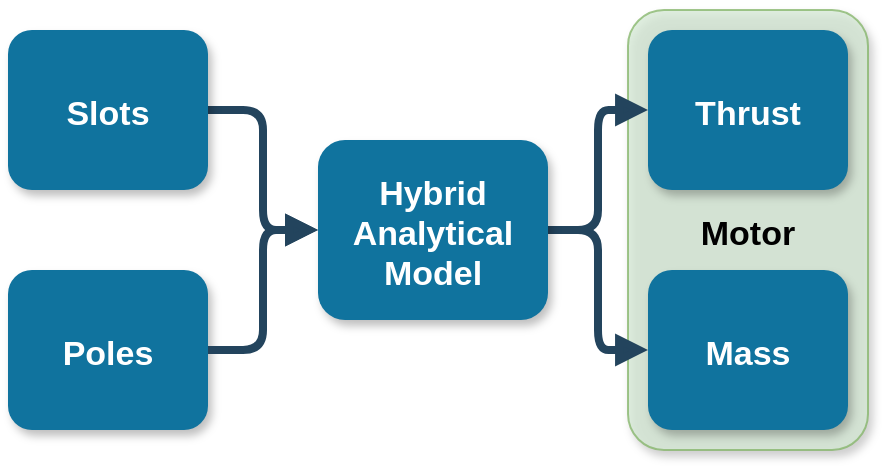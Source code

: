 <mxfile version="20.6.0" type="device"><diagram name="Page-1" id="97916047-d0de-89f5-080d-49f4d83e522f"><mxGraphModel dx="782" dy="468" grid="1" gridSize="10" guides="1" tooltips="1" connect="1" arrows="1" fold="1" page="1" pageScale="1.5" pageWidth="1169" pageHeight="827" background="none" math="0" shadow="0"><root><mxCell id="0"/><mxCell id="1" parent="0"/><mxCell id="53xMt6l1ABkJd5piAigz-1" value="Motor" style="rounded=1;fillColor=#d5e8d4;strokeColor=#82b366;shadow=1;fontStyle=1;fontSize=17;opacity=75;" vertex="1" parent="1"><mxGeometry x="310" y="20" width="120" height="220" as="geometry"/></mxCell><mxCell id="VRSRgP2U1mes7Z-Ab5ff-67" value="" style="edgeStyle=elbowEdgeStyle;strokeWidth=4;endArrow=block;endFill=1;fontStyle=1;strokeColor=#23445D;entryX=0;entryY=0.5;entryDx=0;entryDy=0;exitX=1;exitY=0.5;exitDx=0;exitDy=0;" parent="1" source="VRSRgP2U1mes7Z-Ab5ff-58" target="VRSRgP2U1mes7Z-Ab5ff-63" edge="1"><mxGeometry x="-910" y="-197.25" width="100" height="100" as="geometry"><mxPoint x="60.0" y="140" as="sourcePoint"/><mxPoint x="130.0" y="140" as="targetPoint"/></mxGeometry></mxCell><mxCell id="VRSRgP2U1mes7Z-Ab5ff-69" value="" style="edgeStyle=elbowEdgeStyle;strokeWidth=4;endArrow=block;endFill=1;fontStyle=1;strokeColor=#23445D;entryX=0;entryY=0.5;entryDx=0;entryDy=0;exitX=1;exitY=0.5;exitDx=0;exitDy=0;" parent="1" source="VRSRgP2U1mes7Z-Ab5ff-58" target="VRSRgP2U1mes7Z-Ab5ff-60" edge="1"><mxGeometry x="-900" y="-187.25" width="100" height="100" as="geometry"><mxPoint x="280" y="140" as="sourcePoint"/><mxPoint x="330" y="140" as="targetPoint"/></mxGeometry></mxCell><mxCell id="VRSRgP2U1mes7Z-Ab5ff-58" value="Hybrid&#10;Analytical&#10;Model" style="rounded=1;fillColor=#10739E;strokeColor=none;shadow=1;gradientColor=none;fontStyle=1;fontColor=#FFFFFF;fontSize=17;" parent="1" vertex="1"><mxGeometry x="155" y="85" width="115" height="90" as="geometry"/></mxCell><mxCell id="VRSRgP2U1mes7Z-Ab5ff-60" value="Thrust" style="rounded=1;fillColor=#10739E;strokeColor=none;shadow=1;gradientColor=none;fontStyle=1;fontColor=#FFFFFF;fontSize=17;" parent="1" vertex="1"><mxGeometry x="320" y="30" width="100" height="80" as="geometry"/></mxCell><mxCell id="VRSRgP2U1mes7Z-Ab5ff-63" value="Mass" style="rounded=1;fillColor=#10739E;strokeColor=none;shadow=1;gradientColor=none;fontStyle=1;fontColor=#FFFFFF;fontSize=17;" parent="1" vertex="1"><mxGeometry x="320" y="150" width="100" height="80" as="geometry"/></mxCell><mxCell id="VRSRgP2U1mes7Z-Ab5ff-65" value="" style="edgeStyle=elbowEdgeStyle;strokeWidth=4;endArrow=block;endFill=1;fontStyle=1;strokeColor=#23445D;entryX=0;entryY=0.5;entryDx=0;entryDy=0;exitX=1;exitY=0.5;exitDx=0;exitDy=0;" parent="1" source="VRSRgP2U1mes7Z-Ab5ff-71" target="VRSRgP2U1mes7Z-Ab5ff-58" edge="1"><mxGeometry x="-920" y="-207.25" width="100" height="100" as="geometry"><mxPoint x="140" y="70" as="sourcePoint"/><mxPoint x="38" y="187.25" as="targetPoint"/></mxGeometry></mxCell><mxCell id="VRSRgP2U1mes7Z-Ab5ff-71" value="Slots" style="rounded=1;fillColor=#10739E;strokeColor=none;shadow=1;gradientColor=none;fontStyle=1;fontColor=#FFFFFF;fontSize=17;" parent="1" vertex="1"><mxGeometry y="30" width="100" height="80" as="geometry"/></mxCell><mxCell id="VRSRgP2U1mes7Z-Ab5ff-72" value="Poles" style="rounded=1;fillColor=#10739E;strokeColor=none;shadow=1;gradientColor=none;fontStyle=1;fontColor=#FFFFFF;fontSize=17;" parent="1" vertex="1"><mxGeometry y="150" width="100" height="80" as="geometry"/></mxCell><mxCell id="VRSRgP2U1mes7Z-Ab5ff-73" value="" style="edgeStyle=orthogonalEdgeStyle;elbow=vertical;strokeWidth=4;endArrow=block;endFill=1;fontStyle=1;strokeColor=#23445D;entryX=0;entryY=0.5;entryDx=0;entryDy=0;exitX=1;exitY=0.5;exitDx=0;exitDy=0;" parent="1" source="VRSRgP2U1mes7Z-Ab5ff-72" target="VRSRgP2U1mes7Z-Ab5ff-58" edge="1"><mxGeometry x="-990" y="-770" width="100" height="100" as="geometry"><mxPoint x="110" y="80" as="sourcePoint"/><mxPoint x="165" y="140" as="targetPoint"/></mxGeometry></mxCell></root></mxGraphModel></diagram></mxfile>